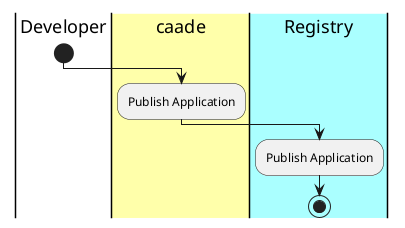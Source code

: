 @startuml
|Developer|
start
|#ffffaa|caade|
:Publish Application;
|#aaffff|Registry|
:Publish Application;
stop
@enduml
